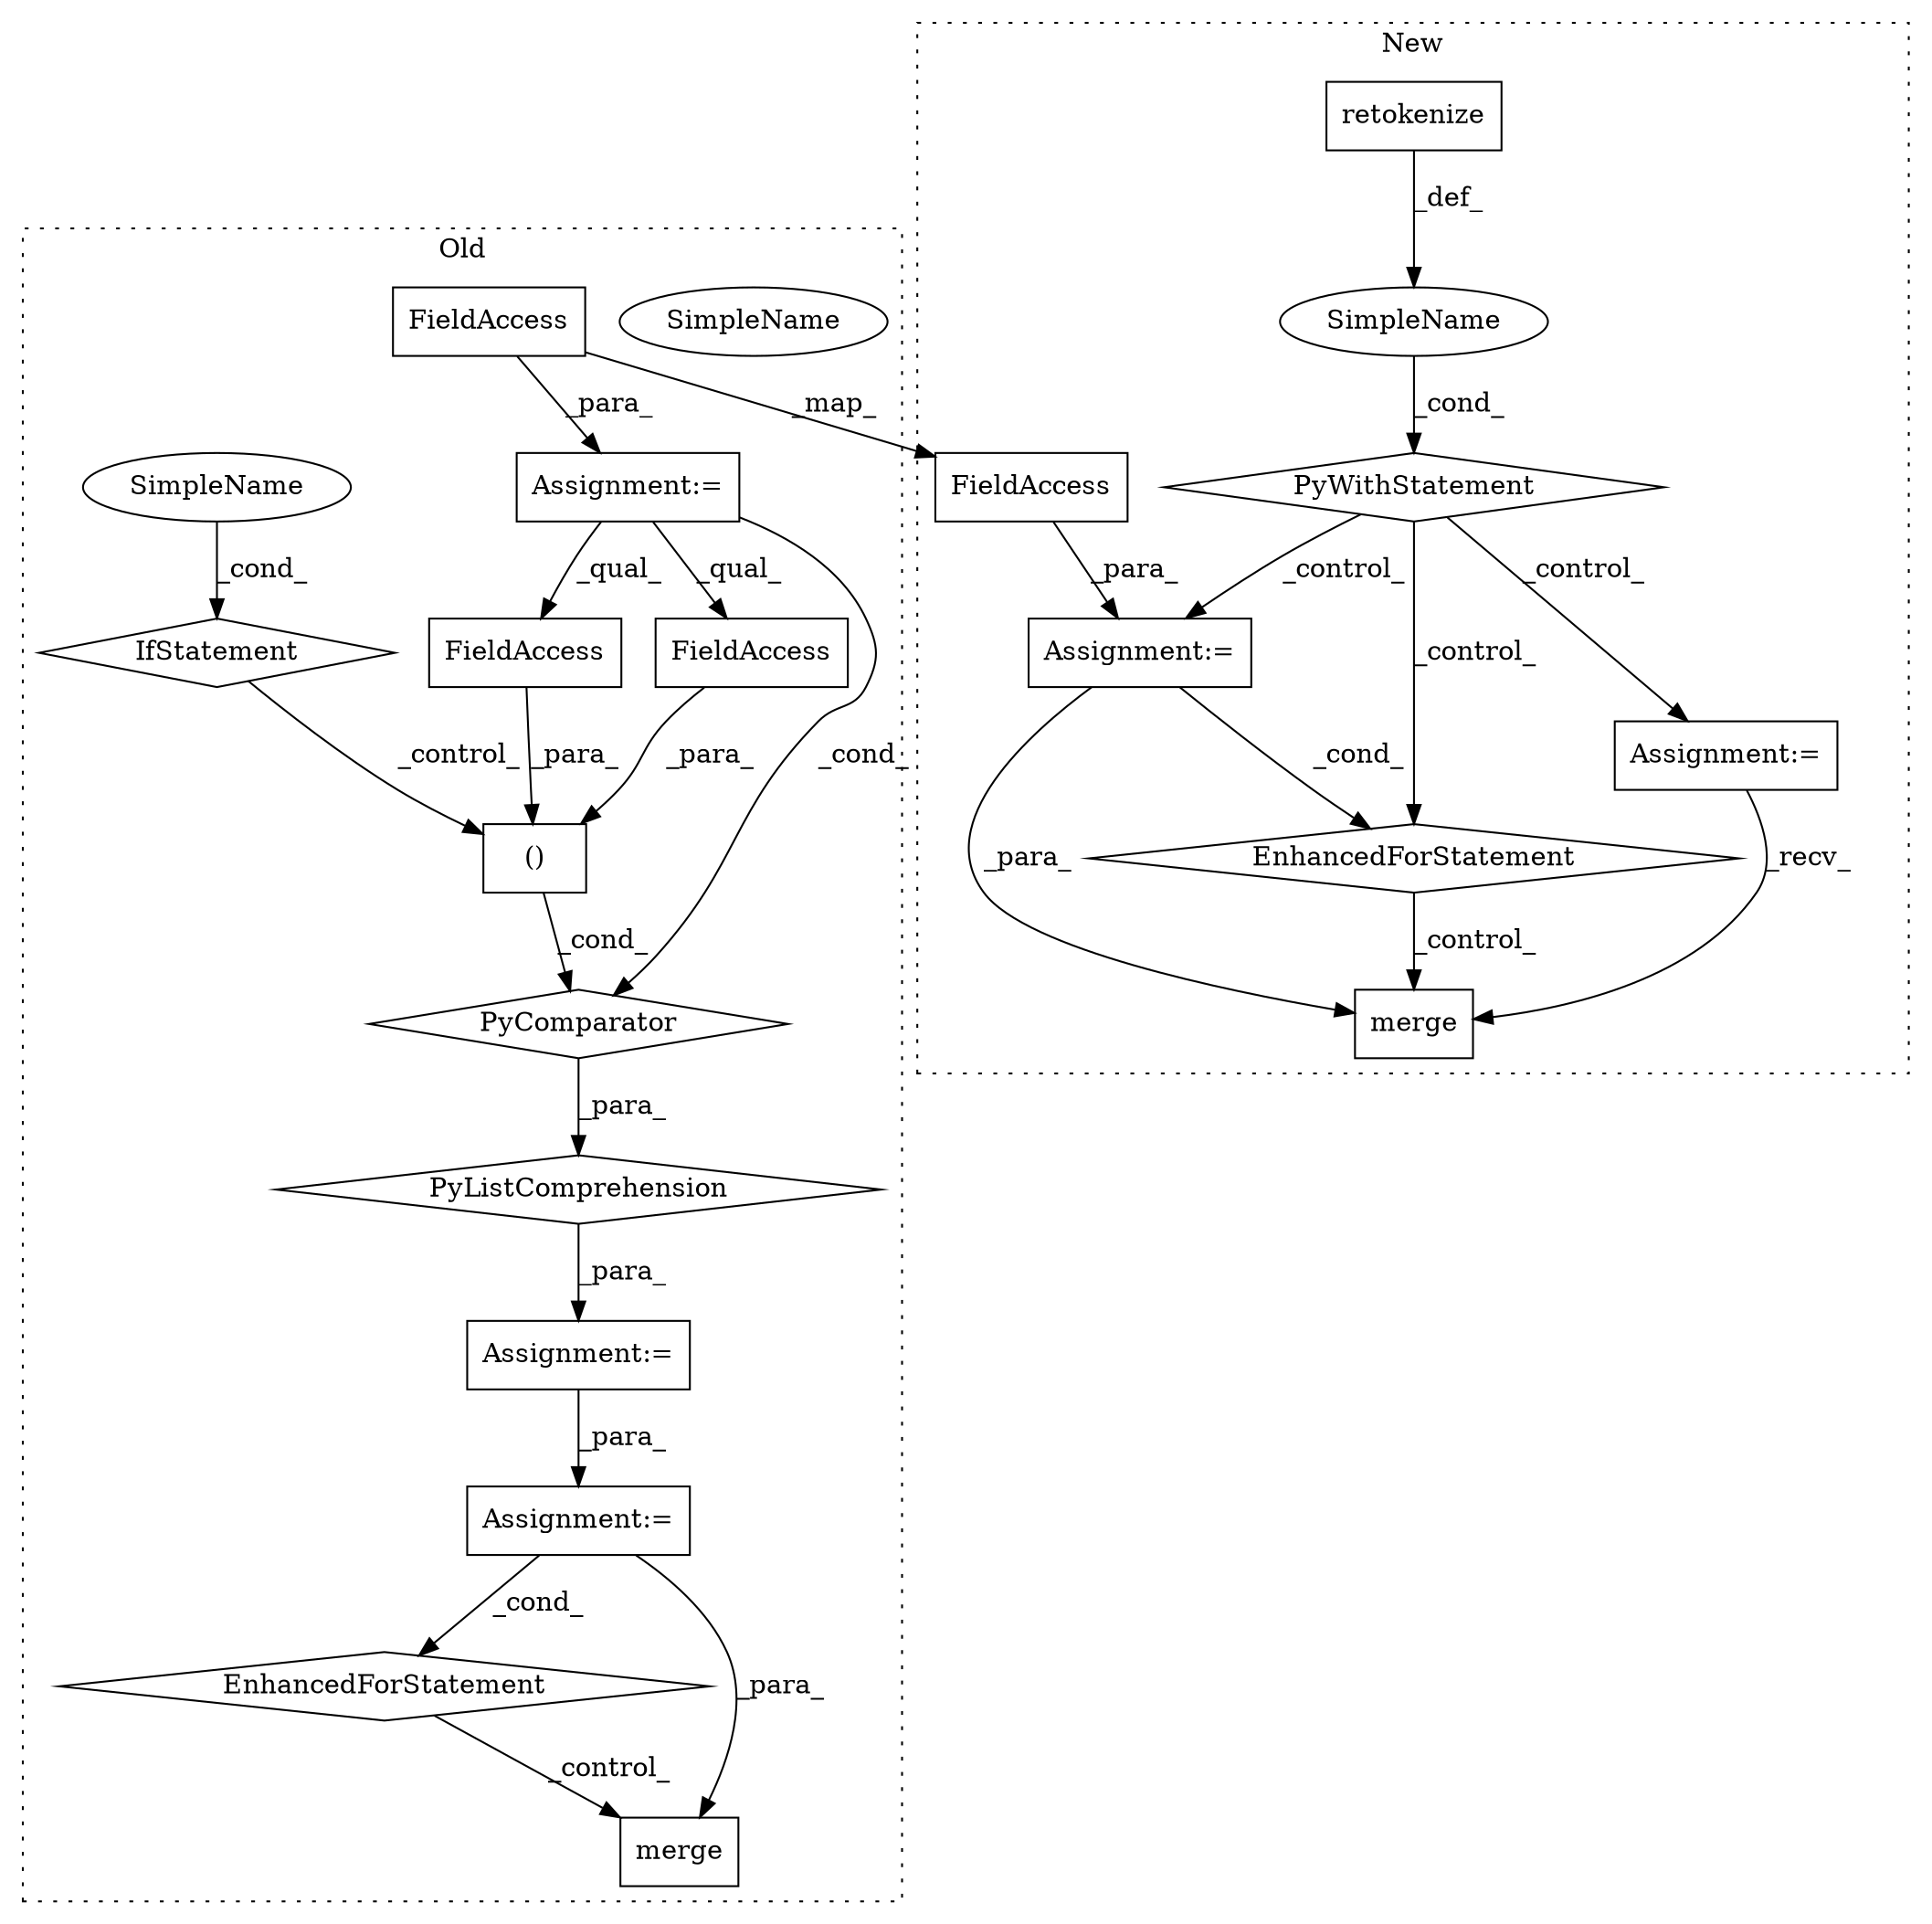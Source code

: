 digraph G {
subgraph cluster0 {
1 [label="IfStatement" a="25" s="903" l="24" shape="diamond"];
7 [label="()" a="106" s="743" l="101" shape="box"];
8 [label="EnhancedForStatement" a="70" s="935,1058" l="103,2" shape="diamond"];
10 [label="SimpleName" a="42" s="922" l="5" shape="ellipse"];
11 [label="PyListComprehension" a="109" s="743" l="197" shape="diamond"];
12 [label="PyComparator" a="113" s="903" l="24" shape="diamond"];
13 [label="FieldAccess" a="22" s="743" l="12" shape="box"];
14 [label="merge" a="32" s="1072,1104" l="6,1" shape="box"];
15 [label="Assignment:=" a="7" s="903" l="24" shape="box"];
16 [label="Assignment:=" a="7" s="935,1058" l="103,2" shape="box"];
17 [label="Assignment:=" a="7" s="726" l="17" shape="box"];
19 [label="FieldAccess" a="22" s="768" l="10" shape="box"];
20 [label="FieldAccess" a="22" s="910" l="8" shape="box"];
22 [label="SimpleName" a="42" s="922" l="5" shape="ellipse"];
label = "Old";
style="dotted";
}
subgraph cluster1 {
2 [label="retokenize" a="32" s="653" l="12" shape="box"];
3 [label="PyWithStatement" a="104" s="639,665" l="10,2" shape="diamond"];
4 [label="merge" a="32" s="879,894" l="6,1" shape="box"];
5 [label="SimpleName" a="42" s="" l="" shape="ellipse"];
6 [label="Assignment:=" a="7" s="679" l="11" shape="box"];
9 [label="EnhancedForStatement" a="70" s="698,773" l="57,2" shape="diamond"];
18 [label="Assignment:=" a="7" s="698,773" l="57,2" shape="box"];
21 [label="FieldAccess" a="22" s="765" l="8" shape="box"];
label = "New";
style="dotted";
}
1 -> 7 [label="_control_"];
2 -> 5 [label="_def_"];
3 -> 9 [label="_control_"];
3 -> 6 [label="_control_"];
3 -> 18 [label="_control_"];
5 -> 3 [label="_cond_"];
6 -> 4 [label="_recv_"];
7 -> 12 [label="_cond_"];
8 -> 14 [label="_control_"];
9 -> 4 [label="_control_"];
11 -> 17 [label="_para_"];
12 -> 11 [label="_para_"];
13 -> 7 [label="_para_"];
15 -> 13 [label="_qual_"];
15 -> 12 [label="_cond_"];
15 -> 19 [label="_qual_"];
16 -> 8 [label="_cond_"];
16 -> 14 [label="_para_"];
17 -> 16 [label="_para_"];
18 -> 9 [label="_cond_"];
18 -> 4 [label="_para_"];
19 -> 7 [label="_para_"];
20 -> 15 [label="_para_"];
20 -> 21 [label="_map_"];
21 -> 18 [label="_para_"];
22 -> 1 [label="_cond_"];
}
